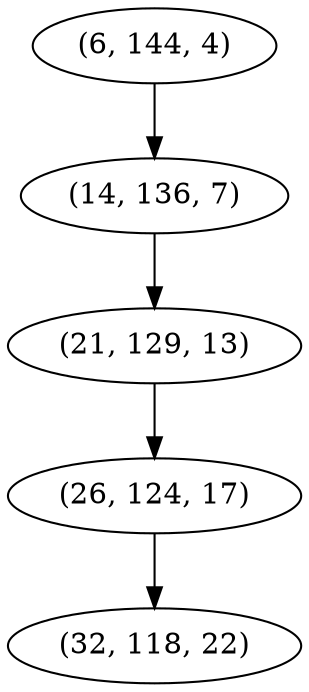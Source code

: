 digraph tree {
    "(6, 144, 4)";
    "(14, 136, 7)";
    "(21, 129, 13)";
    "(26, 124, 17)";
    "(32, 118, 22)";
    "(6, 144, 4)" -> "(14, 136, 7)";
    "(14, 136, 7)" -> "(21, 129, 13)";
    "(21, 129, 13)" -> "(26, 124, 17)";
    "(26, 124, 17)" -> "(32, 118, 22)";
}
